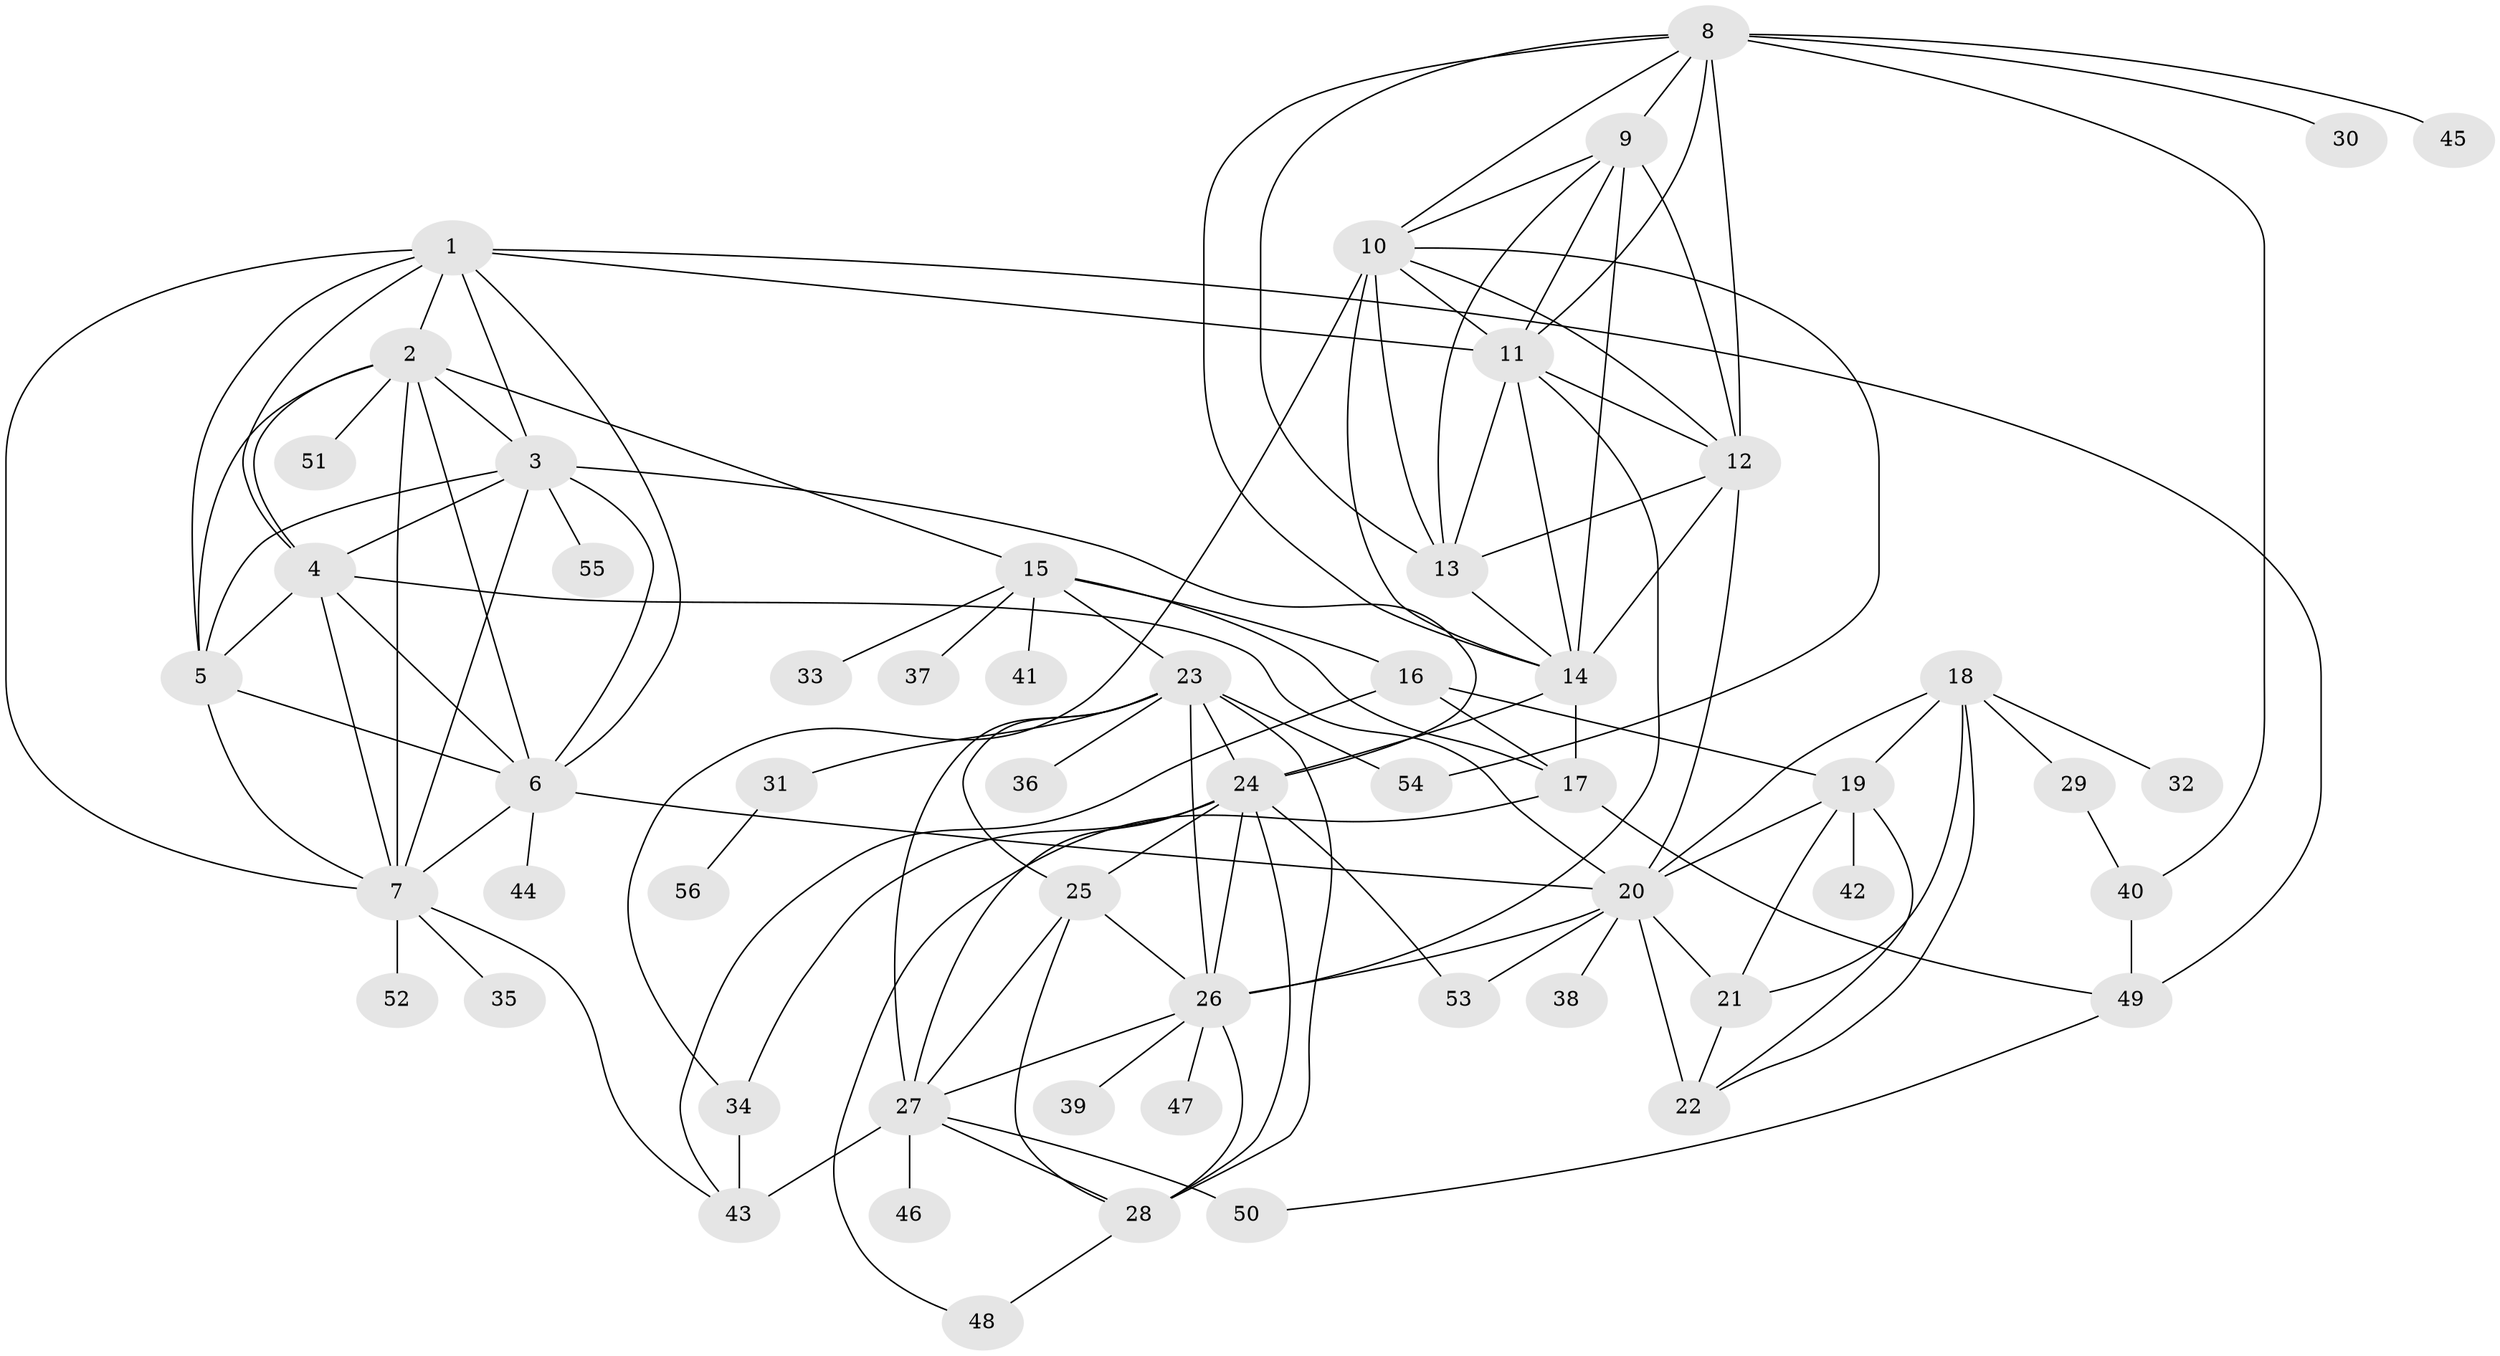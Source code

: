 // original degree distribution, {11: 0.04285714285714286, 9: 0.02857142857142857, 8: 0.05714285714285714, 7: 0.05, 12: 0.02857142857142857, 10: 0.02142857142857143, 6: 0.02142857142857143, 14: 0.007142857142857143, 2: 0.15, 3: 0.03571428571428571, 1: 0.5428571428571428, 4: 0.014285714285714285}
// Generated by graph-tools (version 1.1) at 2025/52/03/04/25 22:52:31]
// undirected, 56 vertices, 121 edges
graph export_dot {
  node [color=gray90,style=filled];
  1;
  2;
  3;
  4;
  5;
  6;
  7;
  8;
  9;
  10;
  11;
  12;
  13;
  14;
  15;
  16;
  17;
  18;
  19;
  20;
  21;
  22;
  23;
  24;
  25;
  26;
  27;
  28;
  29;
  30;
  31;
  32;
  33;
  34;
  35;
  36;
  37;
  38;
  39;
  40;
  41;
  42;
  43;
  44;
  45;
  46;
  47;
  48;
  49;
  50;
  51;
  52;
  53;
  54;
  55;
  56;
  1 -- 2 [weight=1.0];
  1 -- 3 [weight=1.0];
  1 -- 4 [weight=1.0];
  1 -- 5 [weight=1.0];
  1 -- 6 [weight=1.0];
  1 -- 7 [weight=1.0];
  1 -- 11 [weight=1.0];
  1 -- 49 [weight=1.0];
  2 -- 3 [weight=1.0];
  2 -- 4 [weight=1.0];
  2 -- 5 [weight=1.0];
  2 -- 6 [weight=1.0];
  2 -- 7 [weight=1.0];
  2 -- 15 [weight=1.0];
  2 -- 51 [weight=1.0];
  3 -- 4 [weight=1.0];
  3 -- 5 [weight=1.0];
  3 -- 6 [weight=1.0];
  3 -- 7 [weight=1.0];
  3 -- 24 [weight=1.0];
  3 -- 55 [weight=1.0];
  4 -- 5 [weight=1.0];
  4 -- 6 [weight=1.0];
  4 -- 7 [weight=1.0];
  4 -- 20 [weight=1.0];
  5 -- 6 [weight=1.0];
  5 -- 7 [weight=1.0];
  6 -- 7 [weight=1.0];
  6 -- 20 [weight=1.0];
  6 -- 44 [weight=1.0];
  7 -- 35 [weight=1.0];
  7 -- 43 [weight=1.0];
  7 -- 52 [weight=3.0];
  8 -- 9 [weight=1.0];
  8 -- 10 [weight=1.0];
  8 -- 11 [weight=1.0];
  8 -- 12 [weight=1.0];
  8 -- 13 [weight=1.0];
  8 -- 14 [weight=1.0];
  8 -- 30 [weight=1.0];
  8 -- 40 [weight=1.0];
  8 -- 45 [weight=1.0];
  9 -- 10 [weight=1.0];
  9 -- 11 [weight=1.0];
  9 -- 12 [weight=1.0];
  9 -- 13 [weight=1.0];
  9 -- 14 [weight=2.0];
  10 -- 11 [weight=1.0];
  10 -- 12 [weight=1.0];
  10 -- 13 [weight=1.0];
  10 -- 14 [weight=1.0];
  10 -- 34 [weight=1.0];
  10 -- 54 [weight=1.0];
  11 -- 12 [weight=1.0];
  11 -- 13 [weight=1.0];
  11 -- 14 [weight=1.0];
  11 -- 26 [weight=1.0];
  12 -- 13 [weight=1.0];
  12 -- 14 [weight=1.0];
  12 -- 20 [weight=1.0];
  13 -- 14 [weight=1.0];
  14 -- 17 [weight=1.0];
  14 -- 24 [weight=1.0];
  15 -- 16 [weight=5.0];
  15 -- 17 [weight=5.0];
  15 -- 23 [weight=1.0];
  15 -- 33 [weight=1.0];
  15 -- 37 [weight=5.0];
  15 -- 41 [weight=1.0];
  16 -- 17 [weight=1.0];
  16 -- 19 [weight=1.0];
  16 -- 43 [weight=1.0];
  17 -- 48 [weight=1.0];
  17 -- 49 [weight=2.0];
  18 -- 19 [weight=1.0];
  18 -- 20 [weight=3.0];
  18 -- 21 [weight=1.0];
  18 -- 22 [weight=1.0];
  18 -- 29 [weight=2.0];
  18 -- 32 [weight=1.0];
  19 -- 20 [weight=3.0];
  19 -- 21 [weight=1.0];
  19 -- 22 [weight=1.0];
  19 -- 42 [weight=3.0];
  20 -- 21 [weight=5.0];
  20 -- 22 [weight=3.0];
  20 -- 26 [weight=1.0];
  20 -- 38 [weight=1.0];
  20 -- 53 [weight=1.0];
  21 -- 22 [weight=1.0];
  23 -- 24 [weight=1.0];
  23 -- 25 [weight=1.0];
  23 -- 26 [weight=1.0];
  23 -- 27 [weight=1.0];
  23 -- 28 [weight=2.0];
  23 -- 31 [weight=1.0];
  23 -- 36 [weight=4.0];
  23 -- 54 [weight=1.0];
  24 -- 25 [weight=1.0];
  24 -- 26 [weight=1.0];
  24 -- 27 [weight=1.0];
  24 -- 28 [weight=2.0];
  24 -- 34 [weight=1.0];
  24 -- 53 [weight=1.0];
  25 -- 26 [weight=1.0];
  25 -- 27 [weight=1.0];
  25 -- 28 [weight=2.0];
  26 -- 27 [weight=1.0];
  26 -- 28 [weight=2.0];
  26 -- 39 [weight=1.0];
  26 -- 47 [weight=1.0];
  27 -- 28 [weight=2.0];
  27 -- 43 [weight=1.0];
  27 -- 46 [weight=1.0];
  27 -- 50 [weight=2.0];
  28 -- 48 [weight=1.0];
  29 -- 40 [weight=1.0];
  31 -- 56 [weight=1.0];
  34 -- 43 [weight=3.0];
  40 -- 49 [weight=1.0];
  49 -- 50 [weight=1.0];
}
